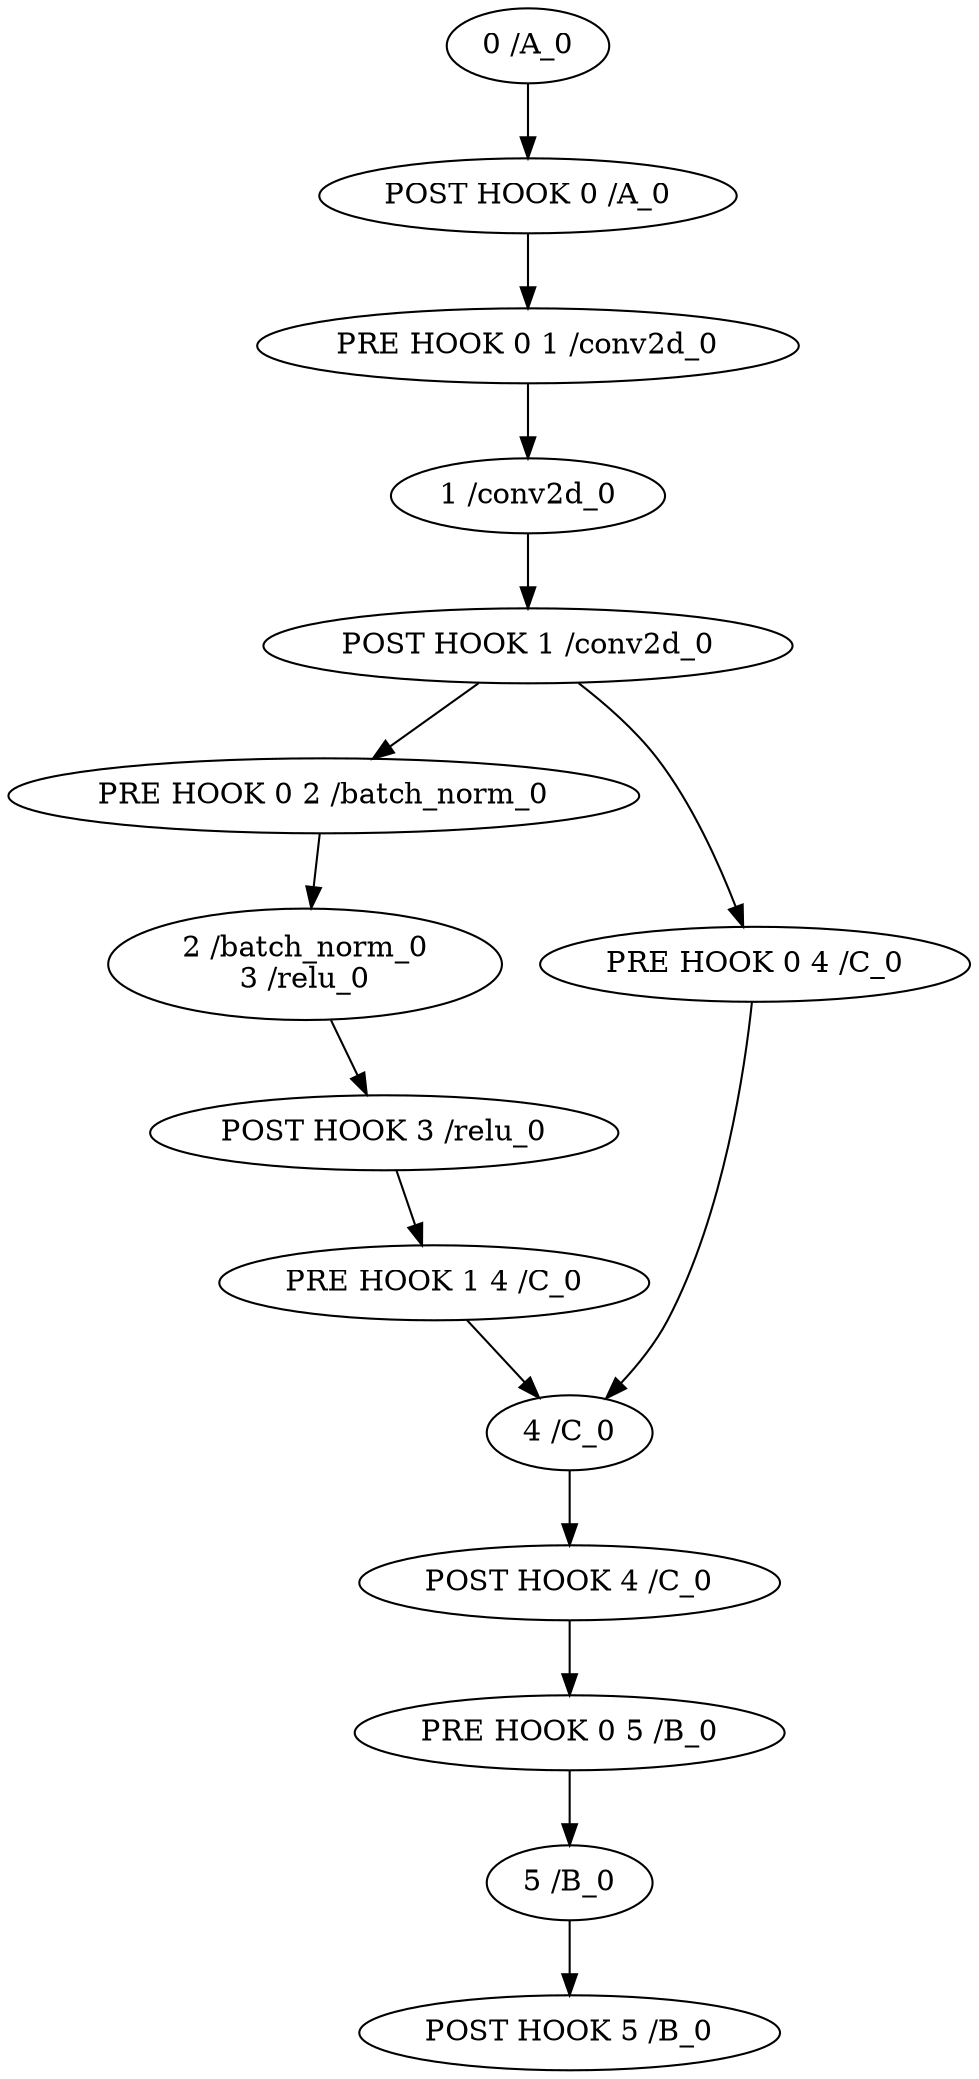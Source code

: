 strict digraph  {
"0 /A_0";
"1 /conv2d_0";
"4 /C_0";
"5 /B_0";
"POST HOOK 0 /A_0";
"PRE HOOK 0 1 /conv2d_0";
"POST HOOK 1 /conv2d_0";
"PRE HOOK 0 2 /batch_norm_0";
"POST HOOK 3 /relu_0";
"PRE HOOK 0 4 /C_0";
"PRE HOOK 1 4 /C_0";
"POST HOOK 4 /C_0";
"PRE HOOK 0 5 /B_0";
"POST HOOK 5 /B_0";
"2 /batch_norm_0\n3 /relu_0\n";
"0 /A_0" -> "POST HOOK 0 /A_0";
"1 /conv2d_0" -> "POST HOOK 1 /conv2d_0";
"4 /C_0" -> "POST HOOK 4 /C_0";
"5 /B_0" -> "POST HOOK 5 /B_0";
"POST HOOK 0 /A_0" -> "PRE HOOK 0 1 /conv2d_0";
"PRE HOOK 0 1 /conv2d_0" -> "1 /conv2d_0";
"POST HOOK 1 /conv2d_0" -> "PRE HOOK 0 2 /batch_norm_0";
"POST HOOK 1 /conv2d_0" -> "PRE HOOK 0 4 /C_0";
"PRE HOOK 0 2 /batch_norm_0" -> "2 /batch_norm_0\n3 /relu_0\n";
"POST HOOK 3 /relu_0" -> "PRE HOOK 1 4 /C_0";
"PRE HOOK 0 4 /C_0" -> "4 /C_0";
"PRE HOOK 1 4 /C_0" -> "4 /C_0";
"POST HOOK 4 /C_0" -> "PRE HOOK 0 5 /B_0";
"PRE HOOK 0 5 /B_0" -> "5 /B_0";
"2 /batch_norm_0\n3 /relu_0\n" -> "POST HOOK 3 /relu_0";
}
